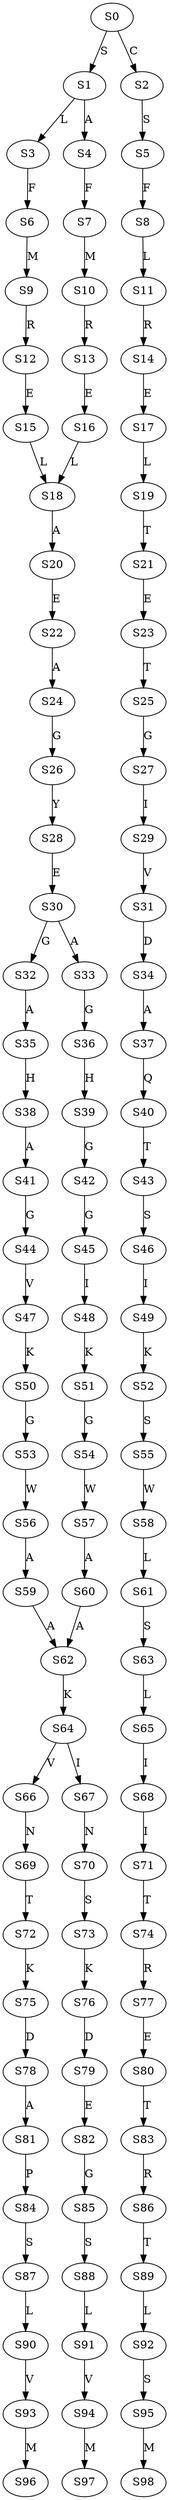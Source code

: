 strict digraph  {
	S0 -> S1 [ label = S ];
	S0 -> S2 [ label = C ];
	S1 -> S3 [ label = L ];
	S1 -> S4 [ label = A ];
	S2 -> S5 [ label = S ];
	S3 -> S6 [ label = F ];
	S4 -> S7 [ label = F ];
	S5 -> S8 [ label = F ];
	S6 -> S9 [ label = M ];
	S7 -> S10 [ label = M ];
	S8 -> S11 [ label = L ];
	S9 -> S12 [ label = R ];
	S10 -> S13 [ label = R ];
	S11 -> S14 [ label = R ];
	S12 -> S15 [ label = E ];
	S13 -> S16 [ label = E ];
	S14 -> S17 [ label = E ];
	S15 -> S18 [ label = L ];
	S16 -> S18 [ label = L ];
	S17 -> S19 [ label = L ];
	S18 -> S20 [ label = A ];
	S19 -> S21 [ label = T ];
	S20 -> S22 [ label = E ];
	S21 -> S23 [ label = E ];
	S22 -> S24 [ label = A ];
	S23 -> S25 [ label = T ];
	S24 -> S26 [ label = G ];
	S25 -> S27 [ label = G ];
	S26 -> S28 [ label = Y ];
	S27 -> S29 [ label = I ];
	S28 -> S30 [ label = E ];
	S29 -> S31 [ label = V ];
	S30 -> S32 [ label = G ];
	S30 -> S33 [ label = A ];
	S31 -> S34 [ label = D ];
	S32 -> S35 [ label = A ];
	S33 -> S36 [ label = G ];
	S34 -> S37 [ label = A ];
	S35 -> S38 [ label = H ];
	S36 -> S39 [ label = H ];
	S37 -> S40 [ label = Q ];
	S38 -> S41 [ label = A ];
	S39 -> S42 [ label = G ];
	S40 -> S43 [ label = T ];
	S41 -> S44 [ label = G ];
	S42 -> S45 [ label = G ];
	S43 -> S46 [ label = S ];
	S44 -> S47 [ label = V ];
	S45 -> S48 [ label = I ];
	S46 -> S49 [ label = I ];
	S47 -> S50 [ label = K ];
	S48 -> S51 [ label = K ];
	S49 -> S52 [ label = K ];
	S50 -> S53 [ label = G ];
	S51 -> S54 [ label = G ];
	S52 -> S55 [ label = S ];
	S53 -> S56 [ label = W ];
	S54 -> S57 [ label = W ];
	S55 -> S58 [ label = W ];
	S56 -> S59 [ label = A ];
	S57 -> S60 [ label = A ];
	S58 -> S61 [ label = L ];
	S59 -> S62 [ label = A ];
	S60 -> S62 [ label = A ];
	S61 -> S63 [ label = S ];
	S62 -> S64 [ label = K ];
	S63 -> S65 [ label = L ];
	S64 -> S66 [ label = V ];
	S64 -> S67 [ label = I ];
	S65 -> S68 [ label = I ];
	S66 -> S69 [ label = N ];
	S67 -> S70 [ label = N ];
	S68 -> S71 [ label = I ];
	S69 -> S72 [ label = T ];
	S70 -> S73 [ label = S ];
	S71 -> S74 [ label = T ];
	S72 -> S75 [ label = K ];
	S73 -> S76 [ label = K ];
	S74 -> S77 [ label = R ];
	S75 -> S78 [ label = D ];
	S76 -> S79 [ label = D ];
	S77 -> S80 [ label = E ];
	S78 -> S81 [ label = A ];
	S79 -> S82 [ label = E ];
	S80 -> S83 [ label = T ];
	S81 -> S84 [ label = P ];
	S82 -> S85 [ label = G ];
	S83 -> S86 [ label = R ];
	S84 -> S87 [ label = S ];
	S85 -> S88 [ label = S ];
	S86 -> S89 [ label = T ];
	S87 -> S90 [ label = L ];
	S88 -> S91 [ label = L ];
	S89 -> S92 [ label = L ];
	S90 -> S93 [ label = V ];
	S91 -> S94 [ label = V ];
	S92 -> S95 [ label = S ];
	S93 -> S96 [ label = M ];
	S94 -> S97 [ label = M ];
	S95 -> S98 [ label = M ];
}
